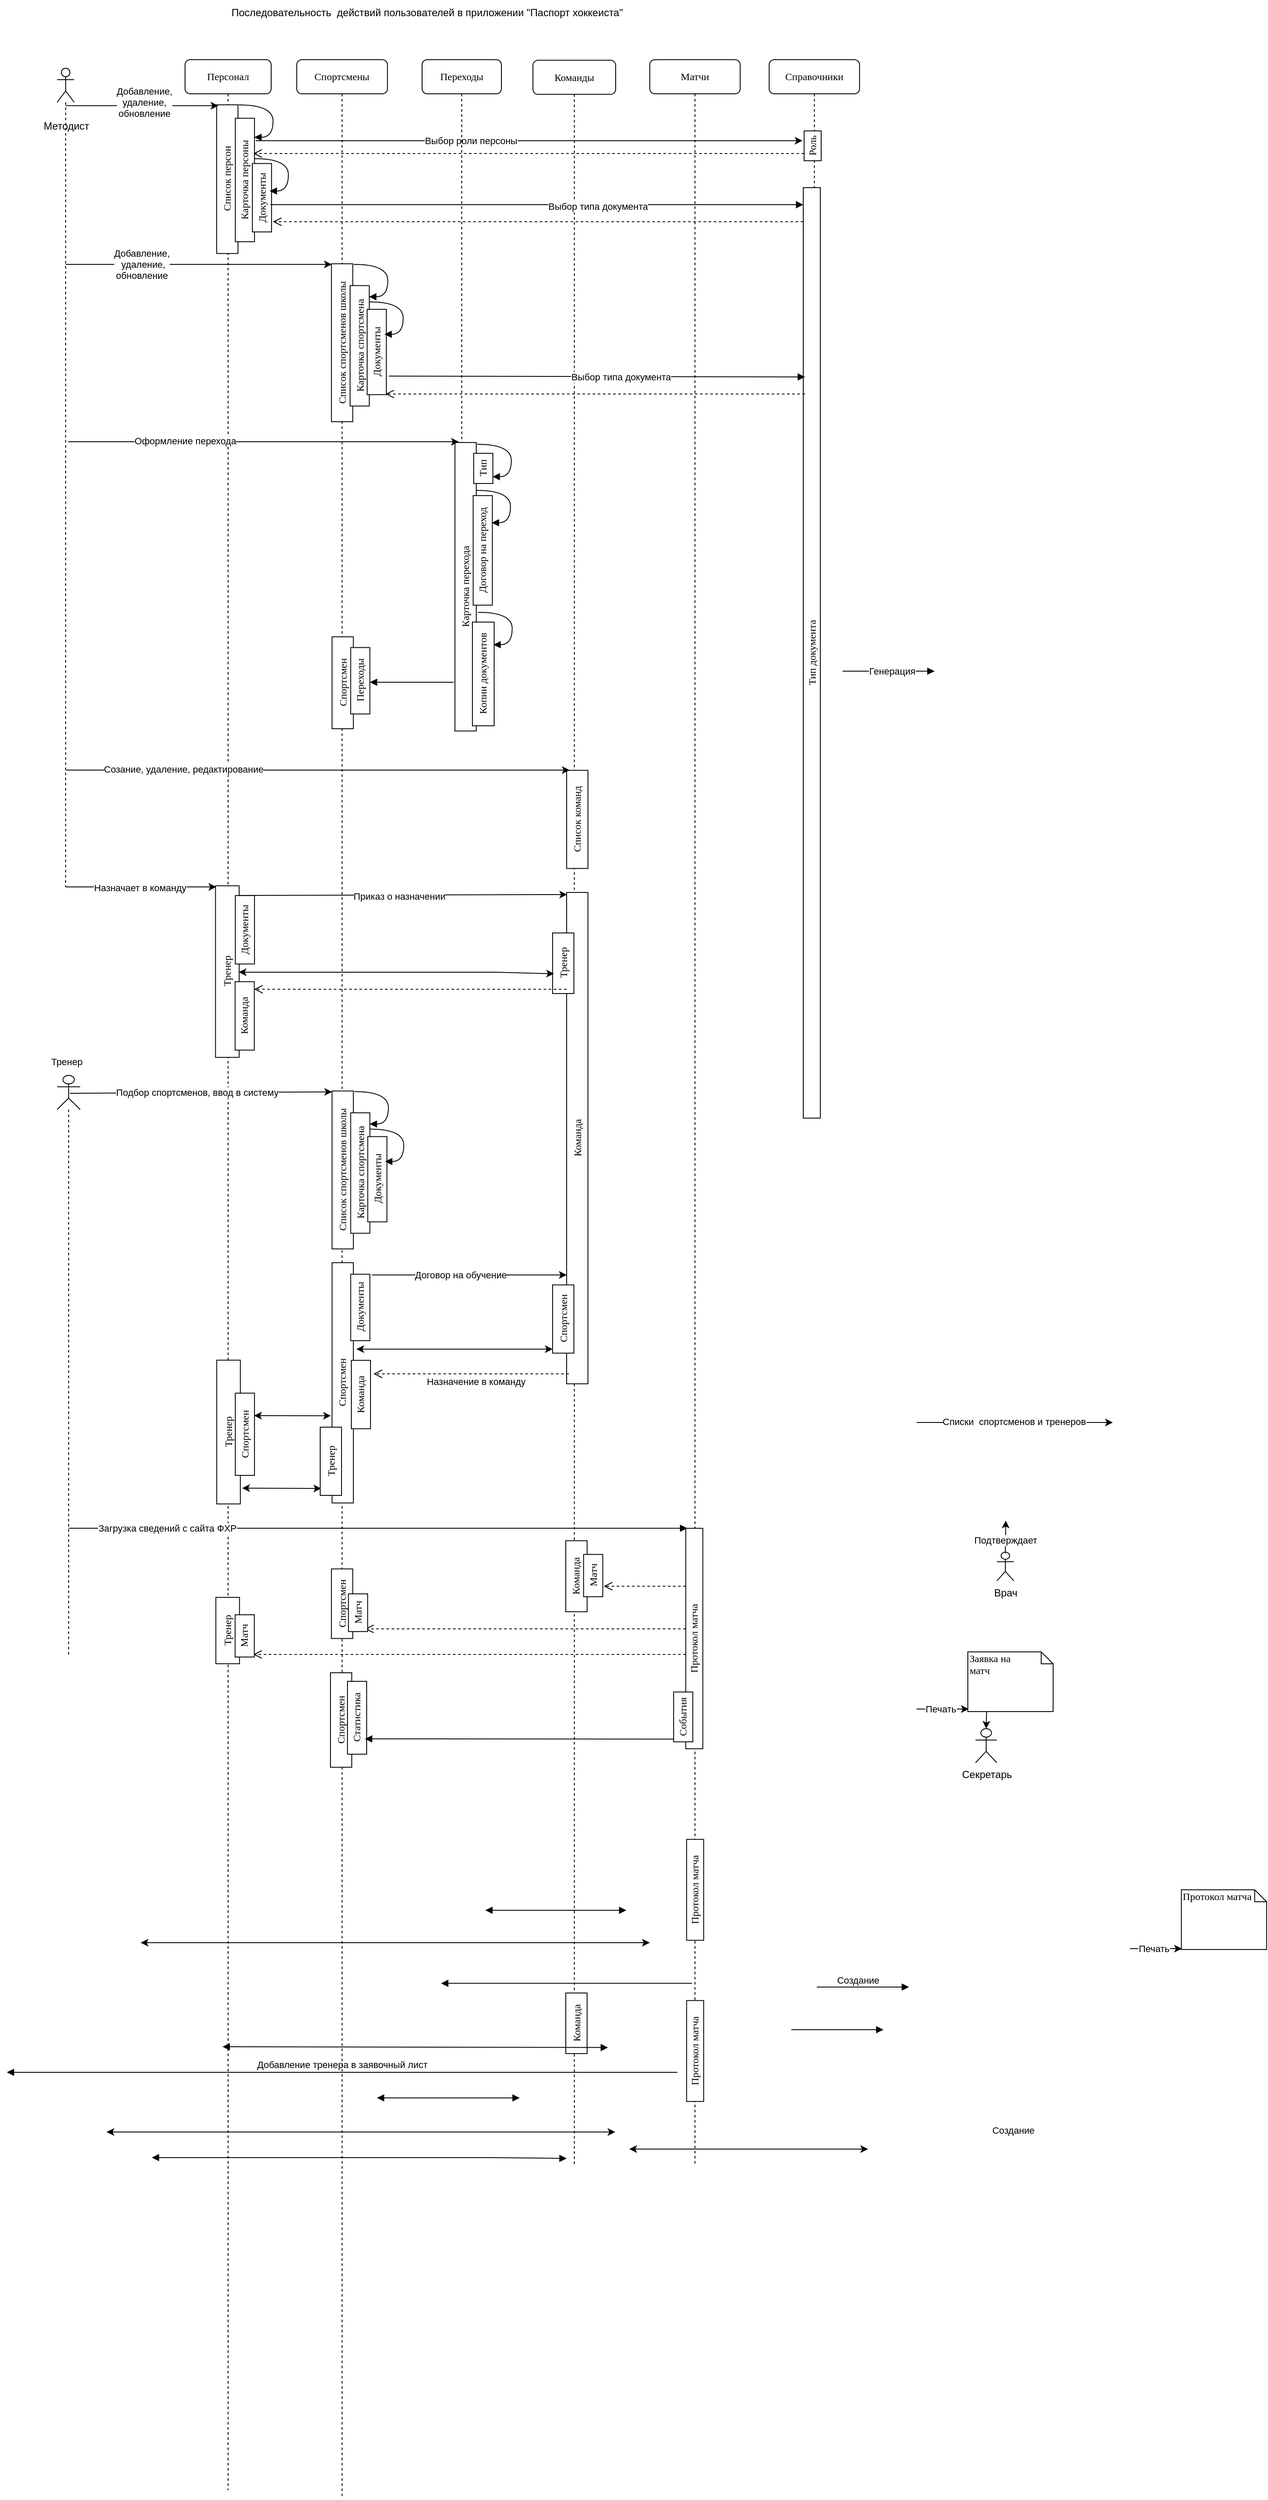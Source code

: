 <mxfile version="22.0.3" type="github">
  <diagram name="Page-1" id="ykxJk71dv9v_vAQylzTN">
    <mxGraphModel dx="2043" dy="864" grid="1" gridSize="10" guides="1" tooltips="1" connect="1" arrows="1" fold="1" page="1" pageScale="1" pageWidth="827" pageHeight="1169" math="0" shadow="0">
      <root>
        <mxCell id="0" />
        <mxCell id="1" parent="0" />
        <mxCell id="f27edlvPX0rT_J85qjWV-16" value="Матчи" style="shape=umlLifeline;perimeter=lifelinePerimeter;whiteSpace=wrap;html=1;container=1;collapsible=0;recursiveResize=0;outlineConnect=0;rounded=1;shadow=0;comic=0;labelBackgroundColor=none;strokeWidth=1;fontFamily=Verdana;fontSize=12;align=center;" parent="1" vertex="1">
          <mxGeometry x="754" y="110" width="106" height="2470" as="geometry" />
        </mxCell>
        <mxCell id="f27edlvPX0rT_J85qjWV-17" value="Протокол матча" style="html=1;points=[];perimeter=orthogonalPerimeter;rounded=0;shadow=0;comic=0;labelBackgroundColor=none;strokeWidth=1;fontFamily=Verdana;fontSize=12;align=center;rotation=-90;" parent="f27edlvPX0rT_J85qjWV-16" vertex="1">
          <mxGeometry x="-77.05" y="1841.35" width="258.52" height="20" as="geometry" />
        </mxCell>
        <mxCell id="f27edlvPX0rT_J85qjWV-20" value="Протокол матча" style="html=1;points=[];perimeter=orthogonalPerimeter;rounded=0;shadow=0;comic=0;labelBackgroundColor=none;strokeWidth=1;fontFamily=Verdana;fontSize=12;align=center;rotation=-90;" parent="f27edlvPX0rT_J85qjWV-16" vertex="1">
          <mxGeometry x="-6" y="2136" width="118.37" height="20" as="geometry" />
        </mxCell>
        <mxCell id="f27edlvPX0rT_J85qjWV-21" value="&lt;div style=&quot;direction: ltr;&quot;&gt;&lt;span style=&quot;background-color: initial;&quot;&gt;События&lt;/span&gt;&lt;/div&gt;" style="html=1;points=[];perimeter=orthogonalPerimeter;rounded=0;shadow=0;comic=0;labelBackgroundColor=none;strokeWidth=1;fontFamily=Verdana;fontSize=12;align=center;direction=west;rotation=-90;" parent="f27edlvPX0rT_J85qjWV-16" vertex="1">
          <mxGeometry x="10.0" y="1932" width="58.41" height="22.5" as="geometry" />
        </mxCell>
        <mxCell id="f27edlvPX0rT_J85qjWV-22" value="Протокол матча" style="html=1;points=[];perimeter=orthogonalPerimeter;rounded=0;shadow=0;comic=0;labelBackgroundColor=none;strokeWidth=1;fontFamily=Verdana;fontSize=12;align=center;rotation=-90;" parent="f27edlvPX0rT_J85qjWV-16" vertex="1">
          <mxGeometry x="-6.0" y="2325" width="118.37" height="20" as="geometry" />
        </mxCell>
        <mxCell id="f27edlvPX0rT_J85qjWV-2" value="Команды" style="shape=umlLifeline;perimeter=lifelinePerimeter;whiteSpace=wrap;html=1;container=1;collapsible=0;recursiveResize=0;outlineConnect=0;rounded=1;shadow=0;comic=0;labelBackgroundColor=none;strokeWidth=1;fontFamily=Verdana;fontSize=12;align=center;" parent="f27edlvPX0rT_J85qjWV-16" vertex="1">
          <mxGeometry x="-137" y="0.68" width="97" height="2469.32" as="geometry" />
        </mxCell>
        <mxCell id="f27edlvPX0rT_J85qjWV-3" value="Команда" style="html=1;points=[];perimeter=orthogonalPerimeter;rounded=0;shadow=0;comic=0;labelBackgroundColor=none;strokeWidth=1;fontFamily=Verdana;fontSize=12;align=center;direction=north;rotation=-90;" parent="f27edlvPX0rT_J85qjWV-2" vertex="1">
          <mxGeometry x="-236.09" y="1251.38" width="576.18" height="25" as="geometry" />
        </mxCell>
        <mxCell id="f27edlvPX0rT_J85qjWV-4" value="Список команд" style="html=1;points=[];perimeter=orthogonalPerimeter;rounded=0;shadow=0;comic=0;labelBackgroundColor=none;strokeWidth=1;fontFamily=Verdana;fontSize=12;align=center;direction=north;rotation=-90;" parent="f27edlvPX0rT_J85qjWV-2" vertex="1">
          <mxGeometry x="-5.52" y="877.64" width="115.07" height="25" as="geometry" />
        </mxCell>
        <mxCell id="f27edlvPX0rT_J85qjWV-9" value="Команда" style="html=1;points=[];perimeter=orthogonalPerimeter;rounded=0;shadow=0;comic=0;labelBackgroundColor=none;strokeWidth=1;fontFamily=Verdana;fontSize=12;align=center;direction=north;rotation=-90;" parent="f27edlvPX0rT_J85qjWV-2" vertex="1">
          <mxGeometry x="15.47" y="2289.32" width="71.04" height="25" as="geometry" />
        </mxCell>
        <mxCell id="f27edlvPX0rT_J85qjWV-11" value="Команда" style="html=1;points=[];perimeter=orthogonalPerimeter;rounded=0;shadow=0;comic=0;labelBackgroundColor=none;strokeWidth=1;fontFamily=Verdana;fontSize=12;align=center;direction=north;rotation=-90;" parent="f27edlvPX0rT_J85qjWV-2" vertex="1">
          <mxGeometry x="9.37" y="1765.12" width="83.25" height="25" as="geometry" />
        </mxCell>
        <mxCell id="f27edlvPX0rT_J85qjWV-12" value="&lt;div style=&quot;direction: ltr;&quot;&gt;&lt;span style=&quot;background-color: initial;&quot;&gt;Матч&lt;/span&gt;&lt;/div&gt;" style="html=1;points=[];perimeter=orthogonalPerimeter;rounded=0;shadow=0;comic=0;labelBackgroundColor=none;strokeWidth=1;fontFamily=Verdana;fontSize=12;align=center;direction=west;rotation=-90;" parent="f27edlvPX0rT_J85qjWV-2" vertex="1">
          <mxGeometry x="45.84" y="1765.59" width="49.55" height="22.5" as="geometry" />
        </mxCell>
        <mxCell id="f27edlvPX0rT_J85qjWV-13" value="" style="html=1;verticalAlign=bottom;endArrow=block;curved=0;rounded=0;" parent="f27edlvPX0rT_J85qjWV-2" edge="1">
          <mxGeometry width="80" relative="1" as="geometry">
            <mxPoint x="186.5" y="2255" as="sourcePoint" />
            <mxPoint x="-107.845" y="2255" as="targetPoint" />
          </mxGeometry>
        </mxCell>
        <mxCell id="tbXqZCxcv9YD3rP0Q4Ke-28" value="Тренер" style="html=1;points=[];perimeter=orthogonalPerimeter;rounded=0;shadow=0;comic=0;labelBackgroundColor=none;strokeWidth=1;fontFamily=Verdana;fontSize=12;align=center;direction=north;rotation=-90;" vertex="1" parent="f27edlvPX0rT_J85qjWV-2">
          <mxGeometry x="4.441e-16" y="1046.32" width="71.04" height="25" as="geometry" />
        </mxCell>
        <mxCell id="tbXqZCxcv9YD3rP0Q4Ke-29" value="Спортсмен" style="html=1;points=[];perimeter=orthogonalPerimeter;rounded=0;shadow=0;comic=0;labelBackgroundColor=none;strokeWidth=1;fontFamily=Verdana;fontSize=12;align=center;direction=north;rotation=-90;" vertex="1" parent="f27edlvPX0rT_J85qjWV-2">
          <mxGeometry x="-4.48" y="1463.52" width="80" height="25" as="geometry" />
        </mxCell>
        <mxCell id="f27edlvPX0rT_J85qjWV-112" value="" style="endArrow=block;startArrow=block;endFill=1;startFill=1;html=1;rounded=0;" parent="f27edlvPX0rT_J85qjWV-2" edge="1">
          <mxGeometry width="160" relative="1" as="geometry">
            <mxPoint x="-55.95" y="2169.32" as="sourcePoint" />
            <mxPoint x="109.55" y="2169.32" as="targetPoint" />
          </mxGeometry>
        </mxCell>
        <mxCell id="f27edlvPX0rT_J85qjWV-131" value="" style="html=1;verticalAlign=bottom;endArrow=open;dashed=1;endSize=8;curved=0;rounded=0;" parent="f27edlvPX0rT_J85qjWV-16" edge="1" source="f27edlvPX0rT_J85qjWV-17">
          <mxGeometry relative="1" as="geometry">
            <mxPoint x="543" y="2028" as="sourcePoint" />
            <mxPoint x="-54" y="1790" as="targetPoint" />
            <Array as="points" />
          </mxGeometry>
        </mxCell>
        <mxCell id="f27edlvPX0rT_J85qjWV-133" value="" style="html=1;verticalAlign=bottom;endArrow=open;dashed=1;endSize=8;curved=0;rounded=0;" parent="f27edlvPX0rT_J85qjWV-16" edge="1" source="f27edlvPX0rT_J85qjWV-17">
          <mxGeometry relative="1" as="geometry">
            <mxPoint x="36" y="1870" as="sourcePoint" />
            <mxPoint x="-465" y="1870" as="targetPoint" />
          </mxGeometry>
        </mxCell>
        <mxCell id="f27edlvPX0rT_J85qjWV-23" value="Справочники" style="shape=umlLifeline;perimeter=lifelinePerimeter;whiteSpace=wrap;html=1;container=1;collapsible=0;recursiveResize=0;outlineConnect=0;rounded=1;shadow=0;comic=0;labelBackgroundColor=none;strokeWidth=1;fontFamily=Verdana;fontSize=12;align=center;" parent="1" vertex="1">
          <mxGeometry x="894" y="110" width="106" height="1080" as="geometry" />
        </mxCell>
        <mxCell id="f27edlvPX0rT_J85qjWV-24" value="Роль" style="html=1;points=[];perimeter=orthogonalPerimeter;rounded=0;shadow=0;comic=0;labelBackgroundColor=none;strokeWidth=1;fontFamily=Verdana;fontSize=12;align=center;rotation=-90;" parent="f27edlvPX0rT_J85qjWV-23" vertex="1">
          <mxGeometry x="33.5" y="91" width="35" height="20" as="geometry" />
        </mxCell>
        <mxCell id="f27edlvPX0rT_J85qjWV-25" value="Тип документа" style="html=1;points=[];perimeter=orthogonalPerimeter;rounded=0;shadow=0;comic=0;labelBackgroundColor=none;strokeWidth=1;fontFamily=Verdana;fontSize=12;align=center;rotation=-90;" parent="f27edlvPX0rT_J85qjWV-23" vertex="1">
          <mxGeometry x="-495.55" y="685.57" width="1091.11" height="20" as="geometry" />
        </mxCell>
        <mxCell id="f27edlvPX0rT_J85qjWV-26" value="Персонал" style="shape=umlLifeline;perimeter=lifelinePerimeter;whiteSpace=wrap;html=1;container=1;collapsible=0;recursiveResize=0;outlineConnect=0;rounded=1;shadow=0;comic=0;labelBackgroundColor=none;strokeWidth=1;fontFamily=Verdana;fontSize=12;align=center;" parent="1" vertex="1">
          <mxGeometry x="209" y="110" width="101" height="2850" as="geometry" />
        </mxCell>
        <mxCell id="f27edlvPX0rT_J85qjWV-27" value="&lt;div style=&quot;direction: ltr;&quot;&gt;&lt;span style=&quot;background-color: initial;&quot;&gt;Список персон&lt;/span&gt;&lt;/div&gt;" style="html=1;points=[];perimeter=orthogonalPerimeter;rounded=0;shadow=0;comic=0;labelBackgroundColor=none;strokeWidth=1;fontFamily=Verdana;fontSize=12;align=center;direction=west;rotation=-90;" parent="f27edlvPX0rT_J85qjWV-26" vertex="1">
          <mxGeometry x="-37.6" y="127.58" width="174.38" height="25" as="geometry" />
        </mxCell>
        <mxCell id="f27edlvPX0rT_J85qjWV-28" value="&lt;div style=&quot;direction: ltr;&quot;&gt;&lt;span style=&quot;background-color: initial;&quot;&gt;Карточка персоны&lt;/span&gt;&lt;/div&gt;" style="html=1;points=[];perimeter=orthogonalPerimeter;rounded=0;shadow=0;comic=0;labelBackgroundColor=none;strokeWidth=1;fontFamily=Verdana;fontSize=12;align=center;direction=west;rotation=-90;" parent="f27edlvPX0rT_J85qjWV-26" vertex="1">
          <mxGeometry x="-2.19" y="129.82" width="144.76" height="22.5" as="geometry" />
        </mxCell>
        <mxCell id="f27edlvPX0rT_J85qjWV-29" value="&lt;div style=&quot;direction: ltr;&quot;&gt;&lt;span style=&quot;background-color: initial;&quot;&gt;Документы&lt;/span&gt;&lt;/div&gt;" style="html=1;points=[];perimeter=orthogonalPerimeter;rounded=0;shadow=0;comic=0;labelBackgroundColor=none;strokeWidth=1;fontFamily=Verdana;fontSize=12;align=center;direction=west;rotation=-90;" parent="f27edlvPX0rT_J85qjWV-26" vertex="1">
          <mxGeometry x="50.1" y="150.6" width="80.2" height="22.5" as="geometry" />
        </mxCell>
        <mxCell id="f27edlvPX0rT_J85qjWV-30" value="" style="html=1;verticalAlign=bottom;endArrow=block;labelBackgroundColor=none;fontFamily=Verdana;fontSize=12;elbow=vertical;edgeStyle=orthogonalEdgeStyle;curved=1;" parent="f27edlvPX0rT_J85qjWV-26" edge="1">
          <mxGeometry relative="1" as="geometry">
            <mxPoint x="62.82" y="53" as="sourcePoint" />
            <mxPoint x="81.2" y="91" as="targetPoint" />
            <Array as="points">
              <mxPoint x="103.2" y="53" />
              <mxPoint x="103.2" y="91" />
            </Array>
          </mxGeometry>
        </mxCell>
        <mxCell id="f27edlvPX0rT_J85qjWV-31" value="" style="html=1;verticalAlign=bottom;endArrow=block;labelBackgroundColor=none;fontFamily=Verdana;fontSize=12;elbow=vertical;edgeStyle=orthogonalEdgeStyle;curved=1;" parent="f27edlvPX0rT_J85qjWV-26" edge="1">
          <mxGeometry relative="1" as="geometry">
            <mxPoint x="81.2" y="116" as="sourcePoint" />
            <mxPoint x="99.2" y="154" as="targetPoint" />
            <Array as="points">
              <mxPoint x="121.2" y="116" />
              <mxPoint x="121.2" y="154" />
            </Array>
          </mxGeometry>
        </mxCell>
        <mxCell id="f27edlvPX0rT_J85qjWV-34" value="Тренер" style="html=1;points=[];perimeter=orthogonalPerimeter;rounded=0;shadow=0;comic=0;labelBackgroundColor=none;strokeWidth=1;fontFamily=Verdana;fontSize=12;align=center;rotation=-90;" parent="f27edlvPX0rT_J85qjWV-26" vertex="1">
          <mxGeometry x="-50.99" y="1055.41" width="201.18" height="27.73" as="geometry" />
        </mxCell>
        <mxCell id="f27edlvPX0rT_J85qjWV-37" value="Тренер" style="html=1;points=[];perimeter=orthogonalPerimeter;rounded=0;shadow=0;comic=0;labelBackgroundColor=none;strokeWidth=1;fontFamily=Verdana;fontSize=12;align=center;rotation=-90;" parent="f27edlvPX0rT_J85qjWV-26" vertex="1">
          <mxGeometry x="11.12" y="1828.12" width="77.77" height="27.73" as="geometry" />
        </mxCell>
        <mxCell id="f27edlvPX0rT_J85qjWV-38" value="&lt;div style=&quot;direction: ltr;&quot;&gt;&lt;span style=&quot;background-color: initial;&quot;&gt;Матч&lt;/span&gt;&lt;/div&gt;" style="html=1;points=[];perimeter=orthogonalPerimeter;rounded=0;shadow=0;comic=0;labelBackgroundColor=none;strokeWidth=1;fontFamily=Verdana;fontSize=12;align=center;direction=west;rotation=-90;" parent="f27edlvPX0rT_J85qjWV-26" vertex="1">
          <mxGeometry x="45.21" y="1837" width="49.55" height="22.5" as="geometry" />
        </mxCell>
        <mxCell id="f27edlvPX0rT_J85qjWV-99" value="" style="endArrow=classic;html=1;rounded=0;" parent="f27edlvPX0rT_J85qjWV-26" source="f27edlvPX0rT_J85qjWV-50" edge="1">
          <mxGeometry width="50" height="50" relative="1" as="geometry">
            <mxPoint x="-129" y="240" as="sourcePoint" />
            <mxPoint x="172" y="240" as="targetPoint" />
          </mxGeometry>
        </mxCell>
        <mxCell id="f27edlvPX0rT_J85qjWV-100" value="Добавление,&lt;br&gt;&amp;nbsp;удаление, &lt;br&gt;обновление" style="edgeLabel;html=1;align=center;verticalAlign=middle;resizable=0;points=[];" parent="f27edlvPX0rT_J85qjWV-99" vertex="1" connectable="0">
          <mxGeometry x="-0.497" y="1" relative="1" as="geometry">
            <mxPoint x="10" y="1" as="offset" />
          </mxGeometry>
        </mxCell>
        <mxCell id="tbXqZCxcv9YD3rP0Q4Ke-23" value="Тренер" style="html=1;points=[];perimeter=orthogonalPerimeter;rounded=0;shadow=0;comic=0;labelBackgroundColor=none;strokeWidth=1;fontFamily=Verdana;fontSize=12;align=center;rotation=-90;" vertex="1" parent="f27edlvPX0rT_J85qjWV-26">
          <mxGeometry x="-33.3" y="1595.35" width="168.61" height="27.73" as="geometry" />
        </mxCell>
        <mxCell id="tbXqZCxcv9YD3rP0Q4Ke-30" value="&lt;div style=&quot;direction: ltr;&quot;&gt;&lt;span style=&quot;background-color: initial;&quot;&gt;Команда&lt;/span&gt;&lt;/div&gt;" style="html=1;points=[];perimeter=orthogonalPerimeter;rounded=0;shadow=0;comic=0;labelBackgroundColor=none;strokeWidth=1;fontFamily=Verdana;fontSize=12;align=center;direction=west;rotation=-90;" vertex="1" parent="f27edlvPX0rT_J85qjWV-26">
          <mxGeometry x="29.88" y="1110" width="80.2" height="22.5" as="geometry" />
        </mxCell>
        <mxCell id="tbXqZCxcv9YD3rP0Q4Ke-44" value="&lt;div style=&quot;direction: ltr;&quot;&gt;&lt;span style=&quot;background-color: initial;&quot;&gt;Спортсмен&lt;/span&gt;&lt;/div&gt;" style="html=1;points=[];perimeter=orthogonalPerimeter;rounded=0;shadow=0;comic=0;labelBackgroundColor=none;strokeWidth=1;fontFamily=Verdana;fontSize=12;align=center;direction=west;rotation=-90;" vertex="1" parent="f27edlvPX0rT_J85qjWV-26">
          <mxGeometry x="21.98" y="1600.58" width="96.41" height="22.5" as="geometry" />
        </mxCell>
        <mxCell id="tbXqZCxcv9YD3rP0Q4Ke-48" value="" style="endArrow=classic;startArrow=classic;html=1;rounded=0;entryX=0.952;entryY=0.101;entryDx=0;entryDy=0;entryPerimeter=0;" edge="1" parent="f27edlvPX0rT_J85qjWV-26" target="tbXqZCxcv9YD3rP0Q4Ke-45">
          <mxGeometry width="50" height="50" relative="1" as="geometry">
            <mxPoint x="67" y="1675" as="sourcePoint" />
            <mxPoint x="152.175" y="1675.42" as="targetPoint" />
          </mxGeometry>
        </mxCell>
        <mxCell id="f27edlvPX0rT_J85qjWV-114" value="Добавление тренера в заявочный лист" style="html=1;verticalAlign=bottom;endArrow=block;curved=0;rounded=0;entryX=0.016;entryY=1.077;entryDx=0;entryDy=0;entryPerimeter=0;" parent="f27edlvPX0rT_J85qjWV-26" edge="1">
          <mxGeometry width="80" relative="1" as="geometry">
            <mxPoint x="577.505" y="2360.0" as="sourcePoint" />
            <mxPoint x="-209.005" y="2360.0" as="targetPoint" />
          </mxGeometry>
        </mxCell>
        <mxCell id="f27edlvPX0rT_J85qjWV-39" value="" style="endArrow=classic;html=1;rounded=0;entryX=0.671;entryY=-0.1;entryDx=0;entryDy=0;entryPerimeter=0;" parent="1" target="f27edlvPX0rT_J85qjWV-24" edge="1">
          <mxGeometry width="50" height="50" relative="1" as="geometry">
            <mxPoint x="292" y="205" as="sourcePoint" />
            <mxPoint x="952" y="205" as="targetPoint" />
            <Array as="points">
              <mxPoint x="486" y="205" />
            </Array>
          </mxGeometry>
        </mxCell>
        <mxCell id="f27edlvPX0rT_J85qjWV-40" value="Выбор роли персоны" style="edgeLabel;html=1;align=center;verticalAlign=middle;resizable=0;points=[];" parent="f27edlvPX0rT_J85qjWV-39" vertex="1" connectable="0">
          <mxGeometry x="-0.215" relative="1" as="geometry">
            <mxPoint as="offset" />
          </mxGeometry>
        </mxCell>
        <mxCell id="f27edlvPX0rT_J85qjWV-41" value="" style="endArrow=classic;html=1;rounded=0;entryX=0.006;entryY=0.923;entryDx=0;entryDy=0;entryPerimeter=0;" parent="1" source="f27edlvPX0rT_J85qjWV-50" target="f27edlvPX0rT_J85qjWV-27" edge="1">
          <mxGeometry width="50" height="50" relative="1" as="geometry">
            <mxPoint x="-51" y="310" as="sourcePoint" />
            <mxPoint x="239" y="164.71" as="targetPoint" />
          </mxGeometry>
        </mxCell>
        <mxCell id="f27edlvPX0rT_J85qjWV-42" value="Добавление,&lt;br&gt;удаление,&lt;br&gt;обновление" style="edgeLabel;html=1;align=center;verticalAlign=middle;resizable=0;points=[];" parent="f27edlvPX0rT_J85qjWV-41" vertex="1" connectable="0">
          <mxGeometry x="-0.572" y="1" relative="1" as="geometry">
            <mxPoint x="53" y="-3" as="offset" />
          </mxGeometry>
        </mxCell>
        <mxCell id="f27edlvPX0rT_J85qjWV-43" value="Переходы" style="shape=umlLifeline;perimeter=lifelinePerimeter;whiteSpace=wrap;html=1;container=1;collapsible=0;recursiveResize=0;outlineConnect=0;rounded=1;shadow=0;comic=0;labelBackgroundColor=none;strokeWidth=1;fontFamily=Verdana;fontSize=12;align=center;" parent="1" vertex="1">
          <mxGeometry x="487" y="110" width="93" height="780" as="geometry" />
        </mxCell>
        <mxCell id="f27edlvPX0rT_J85qjWV-44" value="&lt;div style=&quot;direction: ltr;&quot;&gt;&lt;span style=&quot;background-color: initial;&quot;&gt;Карточка перехода&lt;/span&gt;&lt;/div&gt;" style="html=1;points=[];perimeter=orthogonalPerimeter;rounded=0;shadow=0;comic=0;labelBackgroundColor=none;strokeWidth=1;fontFamily=Verdana;fontSize=12;align=center;direction=west;rotation=-90;" parent="f27edlvPX0rT_J85qjWV-43" vertex="1">
          <mxGeometry x="-118.12" y="605.54" width="338.3" height="25" as="geometry" />
        </mxCell>
        <mxCell id="f27edlvPX0rT_J85qjWV-45" value="&lt;div style=&quot;direction: ltr;&quot;&gt;&lt;span style=&quot;background-color: initial;&quot;&gt;Договор на переход&lt;/span&gt;&lt;/div&gt;" style="html=1;points=[];perimeter=orthogonalPerimeter;rounded=0;shadow=0;comic=0;labelBackgroundColor=none;strokeWidth=1;fontFamily=Verdana;fontSize=12;align=center;direction=west;rotation=-90;" parent="f27edlvPX0rT_J85qjWV-43" vertex="1">
          <mxGeometry x="6.88" y="564.13" width="128.5" height="22.5" as="geometry" />
        </mxCell>
        <mxCell id="f27edlvPX0rT_J85qjWV-47" value="&lt;div style=&quot;direction: ltr;&quot;&gt;&lt;span style=&quot;background-color: initial;&quot;&gt;Копии&amp;nbsp;&lt;/span&gt;&lt;span style=&quot;background-color: initial;&quot;&gt;документов&lt;/span&gt;&lt;/div&gt;" style="html=1;points=[];perimeter=orthogonalPerimeter;rounded=0;shadow=0;comic=0;labelBackgroundColor=none;strokeWidth=1;fontFamily=Verdana;fontSize=12;align=center;direction=west;rotation=-90;" parent="f27edlvPX0rT_J85qjWV-43" vertex="1">
          <mxGeometry x="10.93" y="707.51" width="121.63" height="25.49" as="geometry" />
        </mxCell>
        <mxCell id="tbXqZCxcv9YD3rP0Q4Ke-14" value="&lt;div style=&quot;direction: ltr;&quot;&gt;&lt;span style=&quot;background-color: initial;&quot;&gt;Тип&lt;/span&gt;&lt;/div&gt;" style="html=1;points=[];perimeter=orthogonalPerimeter;rounded=0;shadow=0;comic=0;labelBackgroundColor=none;strokeWidth=1;fontFamily=Verdana;fontSize=12;align=center;direction=west;rotation=-90;" vertex="1" parent="f27edlvPX0rT_J85qjWV-43">
          <mxGeometry x="54.06" y="468" width="35.38" height="22.5" as="geometry" />
        </mxCell>
        <mxCell id="f27edlvPX0rT_J85qjWV-48" value="" style="html=1;verticalAlign=bottom;endArrow=block;labelBackgroundColor=none;fontFamily=Verdana;fontSize=12;elbow=vertical;edgeStyle=orthogonalEdgeStyle;curved=1;" parent="f27edlvPX0rT_J85qjWV-43" edge="1">
          <mxGeometry relative="1" as="geometry">
            <mxPoint x="64.63" y="451" as="sourcePoint" />
            <mxPoint x="82.63" y="489" as="targetPoint" />
            <Array as="points">
              <mxPoint x="104.63" y="451" />
              <mxPoint x="104.63" y="489" />
            </Array>
          </mxGeometry>
        </mxCell>
        <mxCell id="f27edlvPX0rT_J85qjWV-49" value="" style="html=1;verticalAlign=bottom;endArrow=block;labelBackgroundColor=none;fontFamily=Verdana;fontSize=12;elbow=vertical;edgeStyle=orthogonalEdgeStyle;curved=1;" parent="1" edge="1">
          <mxGeometry relative="1" as="geometry">
            <mxPoint x="552.63" y="758" as="sourcePoint" />
            <mxPoint x="570.63" y="796" as="targetPoint" />
            <Array as="points">
              <mxPoint x="592.63" y="758" />
              <mxPoint x="592.63" y="796" />
            </Array>
          </mxGeometry>
        </mxCell>
        <mxCell id="f27edlvPX0rT_J85qjWV-50" value="" style="shape=umlLifeline;perimeter=lifelinePerimeter;whiteSpace=wrap;html=1;container=1;dropTarget=0;collapsible=0;recursiveResize=0;outlineConnect=0;portConstraint=eastwest;newEdgeStyle={&quot;curved&quot;:0,&quot;rounded&quot;:0};participant=umlActor;" parent="1" vertex="1">
          <mxGeometry x="59" y="120" width="20" height="960" as="geometry" />
        </mxCell>
        <mxCell id="f27edlvPX0rT_J85qjWV-51" value="" style="endArrow=classic;html=1;rounded=0;" parent="1" edge="1">
          <mxGeometry width="50" height="50" relative="1" as="geometry">
            <mxPoint x="71.78" y="558.03" as="sourcePoint" />
            <mxPoint x="530" y="558" as="targetPoint" />
            <Array as="points">
              <mxPoint x="157.85" y="558.03" />
            </Array>
          </mxGeometry>
        </mxCell>
        <mxCell id="f27edlvPX0rT_J85qjWV-52" value="Оформление перехода" style="edgeLabel;html=1;align=center;verticalAlign=middle;resizable=0;points=[];" parent="f27edlvPX0rT_J85qjWV-51" vertex="1" connectable="0">
          <mxGeometry x="-0.572" y="1" relative="1" as="geometry">
            <mxPoint x="39" as="offset" />
          </mxGeometry>
        </mxCell>
        <mxCell id="f27edlvPX0rT_J85qjWV-80" value="" style="endArrow=classic;html=1;rounded=0;entryX=0.98;entryY=0.949;entryDx=0;entryDy=0;entryPerimeter=0;" parent="1" edge="1">
          <mxGeometry width="50" height="50" relative="1" as="geometry">
            <mxPoint x="271.45" y="1090.0" as="sourcePoint" />
            <mxPoint x="657.005" y="1088.956" as="targetPoint" />
          </mxGeometry>
        </mxCell>
        <mxCell id="f27edlvPX0rT_J85qjWV-81" value="Назначение в команду" style="edgeLabel;html=1;align=center;verticalAlign=middle;resizable=0;points=[];" parent="f27edlvPX0rT_J85qjWV-80" vertex="1" connectable="0">
          <mxGeometry x="-0.177" y="2" relative="1" as="geometry">
            <mxPoint x="120" y="572" as="offset" />
          </mxGeometry>
        </mxCell>
        <mxCell id="tbXqZCxcv9YD3rP0Q4Ke-25" value="Приказ о назначении" style="edgeLabel;html=1;align=center;verticalAlign=middle;resizable=0;points=[];" vertex="1" connectable="0" parent="f27edlvPX0rT_J85qjWV-80">
          <mxGeometry x="-0.022" y="-1" relative="1" as="geometry">
            <mxPoint as="offset" />
          </mxGeometry>
        </mxCell>
        <mxCell id="f27edlvPX0rT_J85qjWV-82" value="&lt;div style=&quot;direction: ltr;&quot;&gt;&lt;span style=&quot;background-color: initial;&quot;&gt;Документы&lt;/span&gt;&lt;/div&gt;" style="html=1;points=[];perimeter=orthogonalPerimeter;rounded=0;shadow=0;comic=0;labelBackgroundColor=none;strokeWidth=1;fontFamily=Verdana;fontSize=12;align=center;direction=west;rotation=-90;" parent="1" vertex="1">
          <mxGeometry x="239.09" y="1119" width="80.2" height="22.5" as="geometry" />
        </mxCell>
        <mxCell id="f27edlvPX0rT_J85qjWV-83" value="" style="endArrow=classic;html=1;rounded=0;" parent="1" edge="1">
          <mxGeometry width="50" height="50" relative="1" as="geometry">
            <mxPoint x="69.75" y="942.998" as="sourcePoint" />
            <mxPoint x="660" y="943" as="targetPoint" />
          </mxGeometry>
        </mxCell>
        <mxCell id="f27edlvPX0rT_J85qjWV-84" value="Тренер" style="edgeLabel;html=1;align=center;verticalAlign=middle;resizable=0;points=[];" parent="f27edlvPX0rT_J85qjWV-83" vertex="1" connectable="0">
          <mxGeometry x="-0.497" y="1" relative="1" as="geometry">
            <mxPoint x="-149" y="343" as="offset" />
          </mxGeometry>
        </mxCell>
        <mxCell id="tbXqZCxcv9YD3rP0Q4Ke-26" value="Созание, удаление, редактирование" style="edgeLabel;html=1;align=center;verticalAlign=middle;resizable=0;points=[];" vertex="1" connectable="0" parent="f27edlvPX0rT_J85qjWV-83">
          <mxGeometry x="-0.535" y="1" relative="1" as="geometry">
            <mxPoint as="offset" />
          </mxGeometry>
        </mxCell>
        <mxCell id="f27edlvPX0rT_J85qjWV-87" value="" style="endArrow=classic;html=1;rounded=0;exitX=0.242;exitY=-0.2;exitDx=0;exitDy=0;exitPerimeter=0;" parent="1" edge="1">
          <mxGeometry width="50" height="50" relative="1" as="geometry">
            <mxPoint x="428.0" y="1534.997" as="sourcePoint" />
            <mxPoint x="656.515" y="1534.997" as="targetPoint" />
          </mxGeometry>
        </mxCell>
        <mxCell id="f27edlvPX0rT_J85qjWV-88" value="Договор на обучение" style="edgeLabel;html=1;align=center;verticalAlign=middle;resizable=0;points=[];" parent="f27edlvPX0rT_J85qjWV-87" vertex="1" connectable="0">
          <mxGeometry x="-0.092" y="-2" relative="1" as="geometry">
            <mxPoint y="-2" as="offset" />
          </mxGeometry>
        </mxCell>
        <mxCell id="f27edlvPX0rT_J85qjWV-89" value="" style="endArrow=block;startArrow=block;endFill=1;startFill=1;html=1;rounded=0;" parent="1" edge="1">
          <mxGeometry width="160" relative="1" as="geometry">
            <mxPoint x="433.98" y="2500" as="sourcePoint" />
            <mxPoint x="601.48" y="2500" as="targetPoint" />
          </mxGeometry>
        </mxCell>
        <mxCell id="f27edlvPX0rT_J85qjWV-90" value="" style="endArrow=block;startArrow=block;endFill=1;startFill=1;html=1;rounded=0;entryX=0.913;entryY=0.966;entryDx=0;entryDy=0;entryPerimeter=0;" parent="1" edge="1">
          <mxGeometry width="160" relative="1" as="geometry">
            <mxPoint x="253.01" y="2440" as="sourcePoint" />
            <mxPoint x="705.005" y="2440.949" as="targetPoint" />
          </mxGeometry>
        </mxCell>
        <mxCell id="f27edlvPX0rT_J85qjWV-91" value="" style="html=1;verticalAlign=bottom;endArrow=block;curved=0;rounded=0;exitX=0.602;exitY=0.064;exitDx=0;exitDy=0;exitPerimeter=0;" parent="1" source="f27edlvPX0rT_J85qjWV-29" edge="1" target="f27edlvPX0rT_J85qjWV-25">
          <mxGeometry width="80" relative="1" as="geometry">
            <mxPoint x="739" y="410" as="sourcePoint" />
            <mxPoint x="1279" y="280" as="targetPoint" />
          </mxGeometry>
        </mxCell>
        <mxCell id="f27edlvPX0rT_J85qjWV-92" value="Выбор типа документа" style="edgeLabel;html=1;align=center;verticalAlign=middle;resizable=0;points=[];" parent="f27edlvPX0rT_J85qjWV-91" vertex="1" connectable="0">
          <mxGeometry x="-0.278" y="-2" relative="1" as="geometry">
            <mxPoint x="158" as="offset" />
          </mxGeometry>
        </mxCell>
        <mxCell id="f27edlvPX0rT_J85qjWV-94" value="" style="html=1;verticalAlign=bottom;endArrow=open;dashed=1;endSize=8;curved=0;rounded=0;entryX=0.851;entryY=-0.069;entryDx=0;entryDy=0;entryPerimeter=0;" parent="1" source="f27edlvPX0rT_J85qjWV-25" target="f27edlvPX0rT_J85qjWV-29" edge="1">
          <mxGeometry relative="1" as="geometry">
            <mxPoint x="819" y="440" as="sourcePoint" />
            <mxPoint x="739" y="440" as="targetPoint" />
          </mxGeometry>
        </mxCell>
        <mxCell id="f27edlvPX0rT_J85qjWV-95" value="" style="html=1;verticalAlign=bottom;endArrow=open;dashed=1;endSize=8;curved=0;rounded=0;exitX=0.243;exitY=0;exitDx=0;exitDy=0;exitPerimeter=0;" parent="1" source="f27edlvPX0rT_J85qjWV-24" edge="1">
          <mxGeometry relative="1" as="geometry">
            <mxPoint x="819" y="440" as="sourcePoint" />
            <mxPoint x="289" y="220" as="targetPoint" />
          </mxGeometry>
        </mxCell>
        <mxCell id="f27edlvPX0rT_J85qjWV-96" value="" style="html=1;verticalAlign=bottom;endArrow=block;curved=0;rounded=0;exitX=0.783;exitY=-0.131;exitDx=0;exitDy=0;exitPerimeter=0;" parent="1" edge="1" source="tbXqZCxcv9YD3rP0Q4Ke-6">
          <mxGeometry width="80" relative="1" as="geometry">
            <mxPoint x="286" y="482" as="sourcePoint" />
            <mxPoint x="936" y="482" as="targetPoint" />
          </mxGeometry>
        </mxCell>
        <mxCell id="f27edlvPX0rT_J85qjWV-97" value="Выбор типа документа" style="edgeLabel;html=1;align=center;verticalAlign=middle;resizable=0;points=[];" parent="f27edlvPX0rT_J85qjWV-96" vertex="1" connectable="0">
          <mxGeometry x="0.114" y="-2" relative="1" as="geometry">
            <mxPoint y="-2" as="offset" />
          </mxGeometry>
        </mxCell>
        <mxCell id="f27edlvPX0rT_J85qjWV-98" value="" style="html=1;verticalAlign=bottom;endArrow=open;dashed=1;endSize=8;curved=0;rounded=0;entryX=0.993;entryY=0.047;entryDx=0;entryDy=0;entryPerimeter=0;" parent="1" edge="1" target="tbXqZCxcv9YD3rP0Q4Ke-6">
          <mxGeometry relative="1" as="geometry">
            <mxPoint x="936" y="502" as="sourcePoint" />
            <mxPoint x="286" y="502" as="targetPoint" />
          </mxGeometry>
        </mxCell>
        <mxCell id="f27edlvPX0rT_J85qjWV-101" value="Генерация" style="html=1;verticalAlign=bottom;endArrow=block;curved=0;rounded=0;" parent="1" edge="1">
          <mxGeometry x="0.074" y="-9" width="80" relative="1" as="geometry">
            <mxPoint x="980" y="827" as="sourcePoint" />
            <mxPoint x="1088" y="827" as="targetPoint" />
            <mxPoint as="offset" />
          </mxGeometry>
        </mxCell>
        <mxCell id="f27edlvPX0rT_J85qjWV-113" value="" style="endArrow=classic;startArrow=classic;html=1;rounded=0;" parent="1" edge="1">
          <mxGeometry width="50" height="50" relative="1" as="geometry">
            <mxPoint x="730" y="2560" as="sourcePoint" />
            <mxPoint x="1010" y="2560" as="targetPoint" />
          </mxGeometry>
        </mxCell>
        <mxCell id="f27edlvPX0rT_J85qjWV-115" value="" style="endArrow=classic;startArrow=classic;html=1;rounded=0;" parent="1" edge="1">
          <mxGeometry width="50" height="50" relative="1" as="geometry">
            <mxPoint x="157" y="2318" as="sourcePoint" />
            <mxPoint x="754" y="2318" as="targetPoint" />
          </mxGeometry>
        </mxCell>
        <mxCell id="f27edlvPX0rT_J85qjWV-118" value="" style="endArrow=classic;html=1;rounded=0;entryX=0.01;entryY=0.614;entryDx=0;entryDy=0;entryPerimeter=0;" parent="1" edge="1">
          <mxGeometry width="50" height="50" relative="1" as="geometry">
            <mxPoint x="1067" y="2044" as="sourcePoint" />
            <mxPoint x="1128" y="2044" as="targetPoint" />
          </mxGeometry>
        </mxCell>
        <mxCell id="f27edlvPX0rT_J85qjWV-119" value="Печать" style="edgeLabel;html=1;align=center;verticalAlign=middle;resizable=0;points=[];" parent="f27edlvPX0rT_J85qjWV-118" vertex="1" connectable="0">
          <mxGeometry x="0.016" relative="1" as="geometry">
            <mxPoint x="-3" as="offset" />
          </mxGeometry>
        </mxCell>
        <mxCell id="f27edlvPX0rT_J85qjWV-120" value="" style="endArrow=classic;html=1;rounded=0;" parent="1" edge="1">
          <mxGeometry width="50" height="50" relative="1" as="geometry">
            <mxPoint x="1067" y="1708" as="sourcePoint" />
            <mxPoint x="1297" y="1708" as="targetPoint" />
          </mxGeometry>
        </mxCell>
        <mxCell id="f27edlvPX0rT_J85qjWV-121" value="Списки&amp;nbsp; спортсменов и тренеров" style="edgeLabel;html=1;align=center;verticalAlign=middle;resizable=0;points=[];" parent="f27edlvPX0rT_J85qjWV-120" vertex="1" connectable="0">
          <mxGeometry x="-0.009" y="-1" relative="1" as="geometry">
            <mxPoint y="-2" as="offset" />
          </mxGeometry>
        </mxCell>
        <mxCell id="f27edlvPX0rT_J85qjWV-122" value="Секретарь" style="shape=umlActor;verticalLabelPosition=bottom;verticalAlign=top;html=1;outlineConnect=0;" parent="1" vertex="1">
          <mxGeometry x="1136" y="2067" width="25" height="40" as="geometry" />
        </mxCell>
        <mxCell id="f27edlvPX0rT_J85qjWV-123" value="" style="endArrow=classic;html=1;rounded=0;entryX=0.5;entryY=0;entryDx=0;entryDy=0;entryPerimeter=0;" parent="1" target="f27edlvPX0rT_J85qjWV-122" edge="1">
          <mxGeometry width="50" height="50" relative="1" as="geometry">
            <mxPoint x="1149" y="2047" as="sourcePoint" />
            <mxPoint x="1387" y="1995" as="targetPoint" />
          </mxGeometry>
        </mxCell>
        <mxCell id="f27edlvPX0rT_J85qjWV-126" value="Врач" style="shape=umlActor;verticalLabelPosition=bottom;verticalAlign=top;html=1;outlineConnect=0;" parent="1" vertex="1">
          <mxGeometry x="1161" y="1860" width="20" height="33.78" as="geometry" />
        </mxCell>
        <mxCell id="f27edlvPX0rT_J85qjWV-127" value="" style="endArrow=classic;html=1;rounded=0;entryX=0.5;entryY=1;entryDx=0;entryDy=0;entryPerimeter=0;exitX=0.75;exitY=0.1;exitDx=0;exitDy=0;exitPerimeter=0;" parent="1" edge="1">
          <mxGeometry width="50" height="50" relative="1" as="geometry">
            <mxPoint x="1171" y="1861.378" as="sourcePoint" />
            <mxPoint x="1171.44" y="1823" as="targetPoint" />
          </mxGeometry>
        </mxCell>
        <mxCell id="f27edlvPX0rT_J85qjWV-128" value="Подтверждает" style="edgeLabel;html=1;align=center;verticalAlign=middle;resizable=0;points=[];" parent="f27edlvPX0rT_J85qjWV-127" vertex="1" connectable="0">
          <mxGeometry x="-0.199" relative="1" as="geometry">
            <mxPoint as="offset" />
          </mxGeometry>
        </mxCell>
        <mxCell id="f27edlvPX0rT_J85qjWV-132" value="" style="html=1;verticalAlign=bottom;endArrow=open;dashed=1;endSize=8;curved=0;rounded=0;" parent="1" edge="1" source="f27edlvPX0rT_J85qjWV-17">
          <mxGeometry relative="1" as="geometry">
            <mxPoint x="790" y="1960" as="sourcePoint" />
            <mxPoint x="420" y="1950" as="targetPoint" />
          </mxGeometry>
        </mxCell>
        <mxCell id="f27edlvPX0rT_J85qjWV-137" value="Протокол матча" style="shape=note;whiteSpace=wrap;html=1;size=14;verticalAlign=top;align=left;spacingTop=-6;rounded=0;shadow=0;comic=0;labelBackgroundColor=none;strokeWidth=1;fontFamily=Verdana;fontSize=12" parent="1" vertex="1">
          <mxGeometry x="1377.38" y="2256" width="100" height="70" as="geometry" />
        </mxCell>
        <mxCell id="f27edlvPX0rT_J85qjWV-138" value="" style="endArrow=classic;html=1;rounded=0;entryX=0.01;entryY=0.614;entryDx=0;entryDy=0;entryPerimeter=0;" parent="1" edge="1">
          <mxGeometry width="50" height="50" relative="1" as="geometry">
            <mxPoint x="1317" y="2325" as="sourcePoint" />
            <mxPoint x="1378" y="2325" as="targetPoint" />
          </mxGeometry>
        </mxCell>
        <mxCell id="f27edlvPX0rT_J85qjWV-139" value="Печать" style="edgeLabel;html=1;align=center;verticalAlign=middle;resizable=0;points=[];" parent="f27edlvPX0rT_J85qjWV-138" vertex="1" connectable="0">
          <mxGeometry x="0.016" relative="1" as="geometry">
            <mxPoint x="-3" as="offset" />
          </mxGeometry>
        </mxCell>
        <mxCell id="f27edlvPX0rT_J85qjWV-140" value="Методист" style="text;html=1;strokeColor=none;fillColor=none;align=center;verticalAlign=middle;whiteSpace=wrap;rounded=0;" parent="1" vertex="1">
          <mxGeometry x="40" y="173" width="60" height="30" as="geometry" />
        </mxCell>
        <mxCell id="f27edlvPX0rT_J85qjWV-141" value="Последовательность&amp;nbsp; действий пользователей в приложении &quot;Паспорт хоккеиста&quot;" style="text;html=1;strokeColor=none;fillColor=none;align=center;verticalAlign=middle;whiteSpace=wrap;rounded=0;" parent="1" vertex="1">
          <mxGeometry x="233" y="40" width="520" height="30" as="geometry" />
        </mxCell>
        <mxCell id="f27edlvPX0rT_J85qjWV-142" value="Заявка на &lt;br&gt;матч" style="shape=note;whiteSpace=wrap;html=1;size=14;verticalAlign=top;align=left;spacingTop=-6;rounded=0;shadow=0;comic=0;labelBackgroundColor=none;strokeWidth=1;fontFamily=Verdana;fontSize=12" parent="1" vertex="1">
          <mxGeometry x="1127" y="1977" width="100" height="70" as="geometry" />
        </mxCell>
        <mxCell id="f27edlvPX0rT_J85qjWV-144" value="Спортсмены" style="shape=umlLifeline;perimeter=lifelinePerimeter;whiteSpace=wrap;html=1;container=0;collapsible=0;recursiveResize=0;outlineConnect=0;rounded=1;shadow=0;comic=0;labelBackgroundColor=none;strokeWidth=1;fontFamily=Verdana;fontSize=12;align=center;" parent="1" vertex="1">
          <mxGeometry x="340" y="110" width="106.37" height="2860" as="geometry" />
        </mxCell>
        <mxCell id="tbXqZCxcv9YD3rP0Q4Ke-1" value="&lt;div style=&quot;direction: ltr;&quot;&gt;Спортсмен&lt;/div&gt;" style="html=1;points=[];perimeter=orthogonalPerimeter;rounded=0;shadow=0;comic=0;labelBackgroundColor=none;strokeWidth=1;fontFamily=Verdana;fontSize=12;align=center;direction=west;rotation=-90;" vertex="1" parent="1">
          <mxGeometry x="253.01" y="1648.99" width="281.76" height="25" as="geometry" />
        </mxCell>
        <mxCell id="tbXqZCxcv9YD3rP0Q4Ke-2" value="&lt;div style=&quot;direction: ltr;&quot;&gt;&lt;span style=&quot;background-color: initial;&quot;&gt;Документы&lt;/span&gt;&lt;/div&gt;" style="html=1;points=[];perimeter=orthogonalPerimeter;rounded=0;shadow=0;comic=0;labelBackgroundColor=none;strokeWidth=1;fontFamily=Verdana;fontSize=12;align=center;direction=west;rotation=-90;" vertex="1" parent="1">
          <mxGeometry x="375.56" y="1561.88" width="77.88" height="22.5" as="geometry" />
        </mxCell>
        <mxCell id="tbXqZCxcv9YD3rP0Q4Ke-3" value="&lt;div style=&quot;direction: ltr;&quot;&gt;&lt;span style=&quot;background-color: initial;&quot;&gt;Список спортсменов школы&lt;/span&gt;&lt;/div&gt;" style="html=1;points=[];perimeter=orthogonalPerimeter;rounded=0;shadow=0;comic=0;labelBackgroundColor=none;strokeWidth=1;fontFamily=Verdana;fontSize=12;align=center;direction=west;rotation=-90;" vertex="1" parent="1">
          <mxGeometry x="300.58" y="429.4" width="185.21" height="25" as="geometry" />
        </mxCell>
        <mxCell id="tbXqZCxcv9YD3rP0Q4Ke-4" value="" style="html=1;verticalAlign=bottom;endArrow=block;labelBackgroundColor=none;fontFamily=Verdana;fontSize=12;elbow=vertical;edgeStyle=orthogonalEdgeStyle;curved=1;" edge="1" parent="1">
          <mxGeometry relative="1" as="geometry">
            <mxPoint x="406.81" y="350" as="sourcePoint" />
            <mxPoint x="424.81" y="388" as="targetPoint" />
            <Array as="points">
              <mxPoint x="446.81" y="350" />
              <mxPoint x="446.81" y="388" />
            </Array>
          </mxGeometry>
        </mxCell>
        <mxCell id="tbXqZCxcv9YD3rP0Q4Ke-5" value="&lt;div style=&quot;direction: ltr;&quot;&gt;&lt;span style=&quot;background-color: initial;&quot;&gt;Карточка спортсмена&lt;/span&gt;&lt;/div&gt;" style="html=1;points=[];perimeter=orthogonalPerimeter;rounded=0;shadow=0;comic=0;labelBackgroundColor=none;strokeWidth=1;fontFamily=Verdana;fontSize=12;align=center;direction=west;rotation=-90;" vertex="1" parent="1">
          <mxGeometry x="343.18" y="434.25" width="141.25" height="22.5" as="geometry" />
        </mxCell>
        <mxCell id="tbXqZCxcv9YD3rP0Q4Ke-6" value="&lt;div style=&quot;direction: ltr;&quot;&gt;&lt;span style=&quot;background-color: initial;&quot;&gt;Документы&lt;/span&gt;&lt;/div&gt;" style="html=1;points=[];perimeter=orthogonalPerimeter;rounded=0;shadow=0;comic=0;labelBackgroundColor=none;strokeWidth=1;fontFamily=Verdana;fontSize=12;align=center;direction=west;rotation=-90;" vertex="1" parent="1">
          <mxGeometry x="383.81" y="441.5" width="100" height="22.5" as="geometry" />
        </mxCell>
        <mxCell id="tbXqZCxcv9YD3rP0Q4Ke-7" value="" style="html=1;verticalAlign=bottom;endArrow=block;labelBackgroundColor=none;fontFamily=Verdana;fontSize=12;elbow=vertical;edgeStyle=orthogonalEdgeStyle;curved=1;" edge="1" parent="1">
          <mxGeometry relative="1" as="geometry">
            <mxPoint x="424.81" y="394" as="sourcePoint" />
            <mxPoint x="442.81" y="432" as="targetPoint" />
            <Array as="points">
              <mxPoint x="464.81" y="394" />
              <mxPoint x="464.81" y="432" />
            </Array>
          </mxGeometry>
        </mxCell>
        <mxCell id="tbXqZCxcv9YD3rP0Q4Ke-8" value="&lt;div style=&quot;direction: ltr;&quot;&gt;Спортсмен&lt;/div&gt;" style="html=1;points=[];perimeter=orthogonalPerimeter;rounded=0;shadow=0;comic=0;labelBackgroundColor=none;strokeWidth=1;fontFamily=Verdana;fontSize=12;align=center;direction=west;rotation=-90;" vertex="1" parent="1">
          <mxGeometry x="352.38" y="1908" width="81.6" height="25" as="geometry" />
        </mxCell>
        <mxCell id="tbXqZCxcv9YD3rP0Q4Ke-9" value="&lt;div style=&quot;direction: ltr;&quot;&gt;&lt;span style=&quot;background-color: initial;&quot;&gt;Матч&lt;/span&gt;&lt;/div&gt;" style="html=1;points=[];perimeter=orthogonalPerimeter;rounded=0;shadow=0;comic=0;labelBackgroundColor=none;strokeWidth=1;fontFamily=Verdana;fontSize=12;align=center;direction=west;rotation=-90;" vertex="1" parent="1">
          <mxGeometry x="389.78" y="1919.8" width="44.2" height="22.5" as="geometry" />
        </mxCell>
        <mxCell id="tbXqZCxcv9YD3rP0Q4Ke-10" value="&lt;div style=&quot;direction: ltr;&quot;&gt;Спортсмен&lt;/div&gt;" style="html=1;points=[];perimeter=orthogonalPerimeter;rounded=0;shadow=0;comic=0;labelBackgroundColor=none;strokeWidth=1;fontFamily=Verdana;fontSize=12;align=center;direction=west;rotation=-90;" vertex="1" parent="1">
          <mxGeometry x="336.64" y="2044.4" width="110.8" height="25" as="geometry" />
        </mxCell>
        <mxCell id="tbXqZCxcv9YD3rP0Q4Ke-11" value="&lt;div style=&quot;direction: ltr;&quot;&gt;&lt;span style=&quot;background-color: initial;&quot;&gt;Статистика&lt;/span&gt;&lt;/div&gt;" style="html=1;points=[];perimeter=orthogonalPerimeter;rounded=0;shadow=0;comic=0;labelBackgroundColor=none;strokeWidth=1;fontFamily=Verdana;fontSize=12;align=center;direction=west;rotation=-90;" vertex="1" parent="1">
          <mxGeometry x="368.04" y="2043" width="85.4" height="22.5" as="geometry" />
        </mxCell>
        <mxCell id="tbXqZCxcv9YD3rP0Q4Ke-16" value="" style="html=1;verticalAlign=bottom;endArrow=block;labelBackgroundColor=none;fontFamily=Verdana;fontSize=12;elbow=vertical;edgeStyle=orthogonalEdgeStyle;curved=1;" edge="1" parent="1">
          <mxGeometry relative="1" as="geometry">
            <mxPoint x="550.63" y="615" as="sourcePoint" />
            <mxPoint x="568.63" y="653" as="targetPoint" />
            <Array as="points">
              <mxPoint x="590.63" y="615" />
              <mxPoint x="590.63" y="653" />
            </Array>
          </mxGeometry>
        </mxCell>
        <mxCell id="tbXqZCxcv9YD3rP0Q4Ke-18" value="&lt;div style=&quot;direction: ltr;&quot;&gt;Спортсмен&lt;/div&gt;" style="html=1;points=[];perimeter=orthogonalPerimeter;rounded=0;shadow=0;comic=0;labelBackgroundColor=none;strokeWidth=1;fontFamily=Verdana;fontSize=12;align=center;direction=west;rotation=-90;" vertex="1" parent="1">
          <mxGeometry x="340" y="828.12" width="107.77" height="25" as="geometry" />
        </mxCell>
        <mxCell id="tbXqZCxcv9YD3rP0Q4Ke-19" value="&lt;div style=&quot;direction: ltr;&quot;&gt;&lt;span style=&quot;background-color: initial;&quot;&gt;Переходы&lt;/span&gt;&lt;/div&gt;" style="html=1;points=[];perimeter=orthogonalPerimeter;rounded=0;shadow=0;comic=0;labelBackgroundColor=none;strokeWidth=1;fontFamily=Verdana;fontSize=12;align=center;direction=west;rotation=-90;" vertex="1" parent="1">
          <mxGeometry x="375.56" y="827.0" width="77.88" height="22.5" as="geometry" />
        </mxCell>
        <mxCell id="tbXqZCxcv9YD3rP0Q4Ke-22" value="" style="html=1;verticalAlign=bottom;endArrow=block;curved=0;rounded=0;exitX=0.831;exitY=1.061;exitDx=0;exitDy=0;exitPerimeter=0;" edge="1" parent="1" source="f27edlvPX0rT_J85qjWV-44" target="tbXqZCxcv9YD3rP0Q4Ke-19">
          <mxGeometry width="80" relative="1" as="geometry">
            <mxPoint x="520" y="840" as="sourcePoint" />
            <mxPoint x="470" y="780" as="targetPoint" />
            <Array as="points">
              <mxPoint x="470" y="840" />
            </Array>
          </mxGeometry>
        </mxCell>
        <mxCell id="f27edlvPX0rT_J85qjWV-117" value="" style="endArrow=classic;startArrow=classic;html=1;rounded=0;entryX=0.935;entryY=0.326;entryDx=0;entryDy=0;entryPerimeter=0;" parent="1" edge="1" target="tbXqZCxcv9YD3rP0Q4Ke-28">
          <mxGeometry width="50" height="50" relative="1" as="geometry">
            <mxPoint x="272" y="1180" as="sourcePoint" />
            <mxPoint x="630" y="1180" as="targetPoint" />
            <Array as="points">
              <mxPoint x="572" y="1180" />
            </Array>
          </mxGeometry>
        </mxCell>
        <mxCell id="f27edlvPX0rT_J85qjWV-7" value="" style="endArrow=classic;startArrow=classic;html=1;rounded=0;" parent="1" edge="1">
          <mxGeometry width="50" height="50" relative="1" as="geometry">
            <mxPoint x="410" y="1622" as="sourcePoint" />
            <mxPoint x="640" y="1622" as="targetPoint" />
          </mxGeometry>
        </mxCell>
        <mxCell id="f27edlvPX0rT_J85qjWV-15" value="" style="html=1;verticalAlign=bottom;endArrow=open;dashed=1;endSize=8;curved=0;rounded=0;" parent="1" edge="1" source="f27edlvPX0rT_J85qjWV-3">
          <mxGeometry relative="1" as="geometry">
            <mxPoint x="380.75" y="1200" as="sourcePoint" />
            <mxPoint x="290.0" y="1200" as="targetPoint" />
          </mxGeometry>
        </mxCell>
        <mxCell id="tbXqZCxcv9YD3rP0Q4Ke-32" value="&lt;div style=&quot;direction: ltr;&quot;&gt;&lt;span style=&quot;background-color: initial;&quot;&gt;Команда&lt;/span&gt;&lt;/div&gt;" style="html=1;points=[];perimeter=orthogonalPerimeter;rounded=0;shadow=0;comic=0;labelBackgroundColor=none;strokeWidth=1;fontFamily=Verdana;fontSize=12;align=center;direction=west;rotation=-90;" vertex="1" parent="1">
          <mxGeometry x="375.16" y="1664" width="80.2" height="22.5" as="geometry" />
        </mxCell>
        <mxCell id="tbXqZCxcv9YD3rP0Q4Ke-33" value="" style="html=1;verticalAlign=bottom;endArrow=open;dashed=1;endSize=8;curved=0;rounded=0;" edge="1" parent="1">
          <mxGeometry relative="1" as="geometry">
            <mxPoint x="659.05" y="1651" as="sourcePoint" />
            <mxPoint x="430" y="1651" as="targetPoint" />
          </mxGeometry>
        </mxCell>
        <mxCell id="f27edlvPX0rT_J85qjWV-8" value="" style="endArrow=classic;startArrow=classic;html=1;rounded=0;" parent="1" edge="1">
          <mxGeometry width="50" height="50" relative="1" as="geometry">
            <mxPoint x="116.985" y="2540" as="sourcePoint" />
            <mxPoint x="713.54" y="2540" as="targetPoint" />
          </mxGeometry>
        </mxCell>
        <mxCell id="tbXqZCxcv9YD3rP0Q4Ke-36" value="&lt;div style=&quot;direction: ltr;&quot;&gt;&lt;span style=&quot;background-color: initial;&quot;&gt;Список спортсменов школы&lt;/span&gt;&lt;/div&gt;" style="html=1;points=[];perimeter=orthogonalPerimeter;rounded=0;shadow=0;comic=0;labelBackgroundColor=none;strokeWidth=1;fontFamily=Verdana;fontSize=12;align=center;direction=west;rotation=-90;" vertex="1" parent="1">
          <mxGeometry x="301.28" y="1399.4" width="185.21" height="25" as="geometry" />
        </mxCell>
        <mxCell id="tbXqZCxcv9YD3rP0Q4Ke-37" value="" style="html=1;verticalAlign=bottom;endArrow=block;labelBackgroundColor=none;fontFamily=Verdana;fontSize=12;elbow=vertical;edgeStyle=orthogonalEdgeStyle;curved=1;" edge="1" parent="1">
          <mxGeometry relative="1" as="geometry">
            <mxPoint x="407.51" y="1320" as="sourcePoint" />
            <mxPoint x="425.51" y="1358" as="targetPoint" />
            <Array as="points">
              <mxPoint x="447.51" y="1320" />
              <mxPoint x="447.51" y="1358" />
            </Array>
          </mxGeometry>
        </mxCell>
        <mxCell id="tbXqZCxcv9YD3rP0Q4Ke-38" value="&lt;div style=&quot;direction: ltr;&quot;&gt;&lt;span style=&quot;background-color: initial;&quot;&gt;Карточка спортсмена&lt;/span&gt;&lt;/div&gt;" style="html=1;points=[];perimeter=orthogonalPerimeter;rounded=0;shadow=0;comic=0;labelBackgroundColor=none;strokeWidth=1;fontFamily=Verdana;fontSize=12;align=center;direction=west;rotation=-90;" vertex="1" parent="1">
          <mxGeometry x="343.88" y="1404.25" width="141.25" height="22.5" as="geometry" />
        </mxCell>
        <mxCell id="tbXqZCxcv9YD3rP0Q4Ke-39" value="&lt;div style=&quot;direction: ltr;&quot;&gt;&lt;span style=&quot;background-color: initial;&quot;&gt;Документы&lt;/span&gt;&lt;/div&gt;" style="html=1;points=[];perimeter=orthogonalPerimeter;rounded=0;shadow=0;comic=0;labelBackgroundColor=none;strokeWidth=1;fontFamily=Verdana;fontSize=12;align=center;direction=west;rotation=-90;" vertex="1" parent="1">
          <mxGeometry x="384.51" y="1411.5" width="100" height="22.5" as="geometry" />
        </mxCell>
        <mxCell id="tbXqZCxcv9YD3rP0Q4Ke-40" value="" style="html=1;verticalAlign=bottom;endArrow=block;labelBackgroundColor=none;fontFamily=Verdana;fontSize=12;elbow=vertical;edgeStyle=orthogonalEdgeStyle;curved=1;" edge="1" parent="1">
          <mxGeometry relative="1" as="geometry">
            <mxPoint x="425.51" y="1364" as="sourcePoint" />
            <mxPoint x="443.51" y="1402" as="targetPoint" />
            <Array as="points">
              <mxPoint x="465.51" y="1364" />
              <mxPoint x="465.51" y="1402" />
            </Array>
          </mxGeometry>
        </mxCell>
        <mxCell id="f27edlvPX0rT_J85qjWV-59" value="" style="endArrow=classic;html=1;rounded=0;exitX=0.5;exitY=0.5;exitDx=0;exitDy=0;exitPerimeter=0;" parent="1" edge="1">
          <mxGeometry width="50" height="50" relative="1" as="geometry">
            <mxPoint x="74" y="1322" as="sourcePoint" />
            <mxPoint x="381.385" y="1320.295" as="targetPoint" />
          </mxGeometry>
        </mxCell>
        <mxCell id="tbXqZCxcv9YD3rP0Q4Ke-34" value="Подбор спортсменов, ввод в систему" style="edgeLabel;html=1;align=center;verticalAlign=middle;resizable=0;points=[];" vertex="1" connectable="0" parent="f27edlvPX0rT_J85qjWV-59">
          <mxGeometry x="-0.028" y="-4" relative="1" as="geometry">
            <mxPoint x="-1" y="-4" as="offset" />
          </mxGeometry>
        </mxCell>
        <mxCell id="tbXqZCxcv9YD3rP0Q4Ke-41" value="" style="endArrow=classic;html=1;rounded=0;entryX=0.98;entryY=0.949;entryDx=0;entryDy=0;entryPerimeter=0;" edge="1" parent="1" source="f27edlvPX0rT_J85qjWV-50">
          <mxGeometry width="50" height="50" relative="1" as="geometry">
            <mxPoint x="-140.0" y="1081.04" as="sourcePoint" />
            <mxPoint x="245.555" y="1079.996" as="targetPoint" />
          </mxGeometry>
        </mxCell>
        <mxCell id="tbXqZCxcv9YD3rP0Q4Ke-43" value="Назначает в команду" style="edgeLabel;html=1;align=center;verticalAlign=middle;resizable=0;points=[];" vertex="1" connectable="0" parent="tbXqZCxcv9YD3rP0Q4Ke-41">
          <mxGeometry x="-0.022" y="-1" relative="1" as="geometry">
            <mxPoint as="offset" />
          </mxGeometry>
        </mxCell>
        <mxCell id="tbXqZCxcv9YD3rP0Q4Ke-45" value="Тренер" style="html=1;points=[];perimeter=orthogonalPerimeter;rounded=0;shadow=0;comic=0;labelBackgroundColor=none;strokeWidth=1;fontFamily=Verdana;fontSize=12;align=center;direction=north;rotation=-90;" vertex="1" parent="1">
          <mxGeometry x="340" y="1741" width="80" height="25" as="geometry" />
        </mxCell>
        <mxCell id="tbXqZCxcv9YD3rP0Q4Ke-47" value="" style="endArrow=classic;startArrow=classic;html=1;rounded=0;entryX=0.637;entryY=1.056;entryDx=0;entryDy=0;entryPerimeter=0;" edge="1" parent="1" target="tbXqZCxcv9YD3rP0Q4Ke-1">
          <mxGeometry width="50" height="50" relative="1" as="geometry">
            <mxPoint x="290" y="1700" as="sourcePoint" />
            <mxPoint x="370" y="1700" as="targetPoint" />
          </mxGeometry>
        </mxCell>
        <mxCell id="tbXqZCxcv9YD3rP0Q4Ke-49" value="" style="shape=umlLifeline;perimeter=lifelinePerimeter;whiteSpace=wrap;html=1;container=1;dropTarget=0;collapsible=0;recursiveResize=0;outlineConnect=0;portConstraint=eastwest;newEdgeStyle={&quot;curved&quot;:0,&quot;rounded&quot;:0};participant=umlActor;" vertex="1" parent="1">
          <mxGeometry x="59" y="1301" width="27" height="680" as="geometry" />
        </mxCell>
        <mxCell id="f27edlvPX0rT_J85qjWV-6" value="Создание" style="html=1;verticalAlign=bottom;endArrow=block;curved=0;rounded=0;" parent="1" edge="1">
          <mxGeometry x="-0.111" y="-1" width="80" relative="1" as="geometry">
            <mxPoint x="950" y="2370" as="sourcePoint" />
            <mxPoint x="1058" y="2370" as="targetPoint" />
            <mxPoint as="offset" />
          </mxGeometry>
        </mxCell>
        <mxCell id="tbXqZCxcv9YD3rP0Q4Ke-52" value="" style="html=1;verticalAlign=bottom;endArrow=block;curved=0;rounded=0;" edge="1" parent="1" source="tbXqZCxcv9YD3rP0Q4Ke-49">
          <mxGeometry width="80" relative="1" as="geometry">
            <mxPoint x="70" y="1832" as="sourcePoint" />
            <mxPoint x="798" y="1832" as="targetPoint" />
          </mxGeometry>
        </mxCell>
        <mxCell id="tbXqZCxcv9YD3rP0Q4Ke-53" value="Загрузка сведений с сайта ФХР" style="edgeLabel;html=1;align=center;verticalAlign=middle;resizable=0;points=[];" vertex="1" connectable="0" parent="tbXqZCxcv9YD3rP0Q4Ke-52">
          <mxGeometry x="-0.681" relative="1" as="geometry">
            <mxPoint as="offset" />
          </mxGeometry>
        </mxCell>
        <mxCell id="f27edlvPX0rT_J85qjWV-111" value="" style="endArrow=block;startArrow=block;endFill=1;startFill=1;html=1;rounded=0;" parent="1" edge="1">
          <mxGeometry width="160" relative="1" as="geometry">
            <mxPoint x="170.0" y="2570" as="sourcePoint" />
            <mxPoint x="656.54" y="2571" as="targetPoint" />
            <Array as="points">
              <mxPoint x="566.54" y="2570" />
            </Array>
          </mxGeometry>
        </mxCell>
        <mxCell id="f27edlvPX0rT_J85qjWV-10" value="Создание" style="html=1;verticalAlign=bottom;endArrow=block;curved=0;rounded=0;" parent="1" edge="1">
          <mxGeometry x="1" y="-198" width="80" relative="1" as="geometry">
            <mxPoint x="920" y="2420" as="sourcePoint" />
            <mxPoint x="1028" y="2420" as="targetPoint" />
            <mxPoint x="152" y="-71" as="offset" />
          </mxGeometry>
        </mxCell>
        <mxCell id="tbXqZCxcv9YD3rP0Q4Ke-54" value="" style="html=1;verticalAlign=bottom;endArrow=block;curved=0;rounded=0;" edge="1" parent="1">
          <mxGeometry width="80" relative="1" as="geometry">
            <mxPoint x="781.955" y="2079.25" as="sourcePoint" />
            <mxPoint x="420" y="2079" as="targetPoint" />
          </mxGeometry>
        </mxCell>
      </root>
    </mxGraphModel>
  </diagram>
</mxfile>
